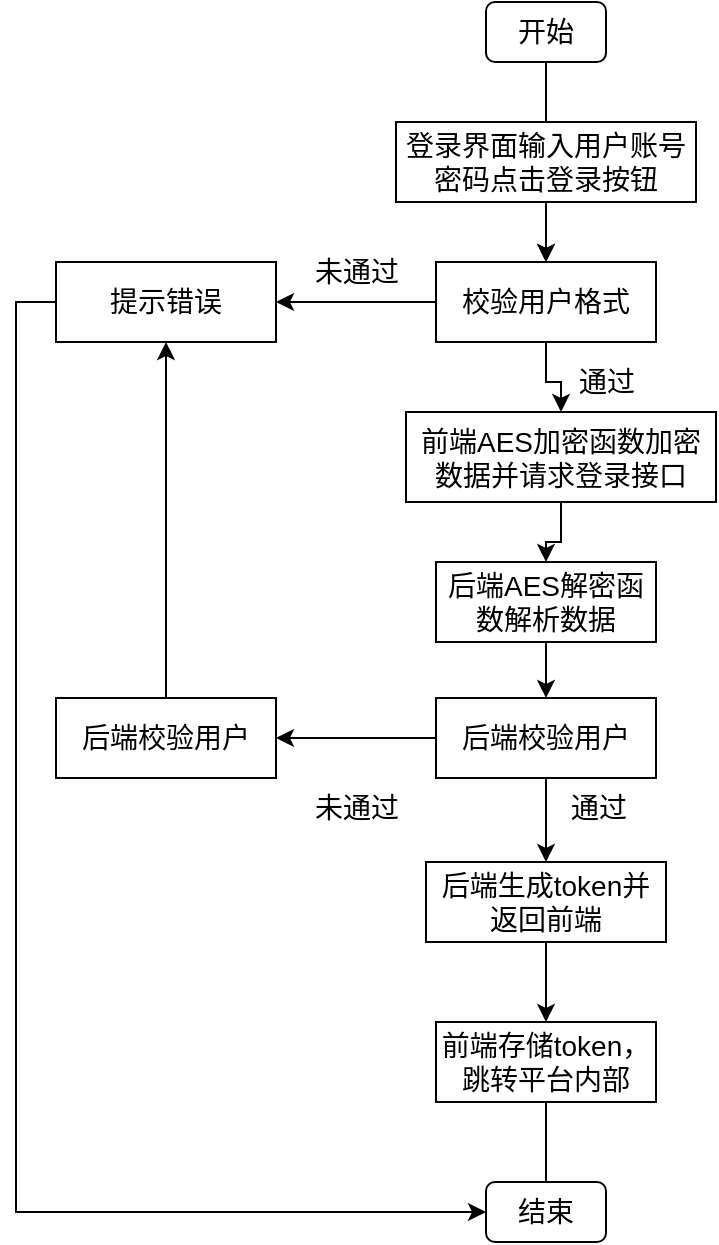 <mxfile version="24.0.7" type="github">
  <diagram name="第 1 页" id="zS2kIDN9kzWwSlrpy0Gv">
    <mxGraphModel dx="1621" dy="496" grid="1" gridSize="10" guides="1" tooltips="1" connect="1" arrows="1" fold="1" page="1" pageScale="1" pageWidth="827" pageHeight="1169" math="0" shadow="0">
      <root>
        <mxCell id="0" />
        <mxCell id="1" parent="0" />
        <mxCell id="F1aYnWfyG-mTrRzgXmfN-1" value="" style="edgeStyle=orthogonalEdgeStyle;rounded=0;orthogonalLoop=1;jettySize=auto;html=1;fontSize=14;" edge="1" parent="1" source="F1aYnWfyG-mTrRzgXmfN-2" target="F1aYnWfyG-mTrRzgXmfN-7">
          <mxGeometry relative="1" as="geometry" />
        </mxCell>
        <mxCell id="F1aYnWfyG-mTrRzgXmfN-2" value="开始" style="rounded=1;whiteSpace=wrap;html=1;fontSize=14;" vertex="1" parent="1">
          <mxGeometry x="65" y="380" width="60" height="30" as="geometry" />
        </mxCell>
        <mxCell id="F1aYnWfyG-mTrRzgXmfN-3" value="" style="edgeStyle=orthogonalEdgeStyle;rounded=0;orthogonalLoop=1;jettySize=auto;html=1;fontSize=14;" edge="1" parent="1" source="F1aYnWfyG-mTrRzgXmfN-4" target="F1aYnWfyG-mTrRzgXmfN-7">
          <mxGeometry relative="1" as="geometry" />
        </mxCell>
        <mxCell id="F1aYnWfyG-mTrRzgXmfN-4" value="登录界面输入用户账号密码点击登录按钮" style="rounded=0;whiteSpace=wrap;html=1;fontSize=14;" vertex="1" parent="1">
          <mxGeometry x="20" y="440" width="150" height="40" as="geometry" />
        </mxCell>
        <mxCell id="F1aYnWfyG-mTrRzgXmfN-5" value="" style="edgeStyle=orthogonalEdgeStyle;rounded=0;orthogonalLoop=1;jettySize=auto;html=1;fontSize=14;" edge="1" parent="1" source="F1aYnWfyG-mTrRzgXmfN-7" target="F1aYnWfyG-mTrRzgXmfN-9">
          <mxGeometry relative="1" as="geometry" />
        </mxCell>
        <mxCell id="F1aYnWfyG-mTrRzgXmfN-6" value="" style="edgeStyle=orthogonalEdgeStyle;rounded=0;orthogonalLoop=1;jettySize=auto;html=1;fontSize=14;" edge="1" parent="1" source="F1aYnWfyG-mTrRzgXmfN-7" target="F1aYnWfyG-mTrRzgXmfN-12">
          <mxGeometry relative="1" as="geometry" />
        </mxCell>
        <mxCell id="F1aYnWfyG-mTrRzgXmfN-7" value="校验用户格式" style="rounded=0;whiteSpace=wrap;html=1;fontSize=14;" vertex="1" parent="1">
          <mxGeometry x="40" y="510" width="110" height="40" as="geometry" />
        </mxCell>
        <mxCell id="F1aYnWfyG-mTrRzgXmfN-8" style="edgeStyle=orthogonalEdgeStyle;rounded=0;orthogonalLoop=1;jettySize=auto;html=1;exitX=0;exitY=0.5;exitDx=0;exitDy=0;entryX=0;entryY=0.5;entryDx=0;entryDy=0;fontSize=14;" edge="1" parent="1" source="F1aYnWfyG-mTrRzgXmfN-9" target="F1aYnWfyG-mTrRzgXmfN-25">
          <mxGeometry relative="1" as="geometry">
            <mxPoint x="-110" y="920" as="targetPoint" />
          </mxGeometry>
        </mxCell>
        <mxCell id="F1aYnWfyG-mTrRzgXmfN-9" value="提示错误" style="rounded=0;whiteSpace=wrap;html=1;fontSize=14;" vertex="1" parent="1">
          <mxGeometry x="-150" y="510" width="110" height="40" as="geometry" />
        </mxCell>
        <mxCell id="F1aYnWfyG-mTrRzgXmfN-10" value="未通过" style="text;html=1;align=center;verticalAlign=middle;resizable=0;points=[];autosize=1;strokeColor=none;fillColor=none;fontSize=14;" vertex="1" parent="1">
          <mxGeometry x="-35" y="500" width="70" height="30" as="geometry" />
        </mxCell>
        <mxCell id="F1aYnWfyG-mTrRzgXmfN-11" value="" style="edgeStyle=orthogonalEdgeStyle;rounded=0;orthogonalLoop=1;jettySize=auto;html=1;fontSize=14;" edge="1" parent="1" source="F1aYnWfyG-mTrRzgXmfN-12" target="F1aYnWfyG-mTrRzgXmfN-14">
          <mxGeometry relative="1" as="geometry" />
        </mxCell>
        <mxCell id="F1aYnWfyG-mTrRzgXmfN-12" value="前端AES加密函数加密数据并请求登录接口" style="rounded=0;whiteSpace=wrap;html=1;fontSize=14;" vertex="1" parent="1">
          <mxGeometry x="25" y="585" width="155" height="45" as="geometry" />
        </mxCell>
        <mxCell id="F1aYnWfyG-mTrRzgXmfN-13" value="" style="edgeStyle=orthogonalEdgeStyle;rounded=0;orthogonalLoop=1;jettySize=auto;html=1;fontSize=14;" edge="1" parent="1" source="F1aYnWfyG-mTrRzgXmfN-14" target="F1aYnWfyG-mTrRzgXmfN-17">
          <mxGeometry relative="1" as="geometry" />
        </mxCell>
        <mxCell id="F1aYnWfyG-mTrRzgXmfN-14" value="后端AES解密函数解析数据" style="rounded=0;whiteSpace=wrap;html=1;fontSize=14;" vertex="1" parent="1">
          <mxGeometry x="40" y="660" width="110" height="40" as="geometry" />
        </mxCell>
        <mxCell id="F1aYnWfyG-mTrRzgXmfN-15" value="" style="edgeStyle=orthogonalEdgeStyle;rounded=0;orthogonalLoop=1;jettySize=auto;html=1;fontSize=14;" edge="1" parent="1" source="F1aYnWfyG-mTrRzgXmfN-17" target="F1aYnWfyG-mTrRzgXmfN-19">
          <mxGeometry relative="1" as="geometry" />
        </mxCell>
        <mxCell id="F1aYnWfyG-mTrRzgXmfN-16" value="" style="edgeStyle=orthogonalEdgeStyle;rounded=0;orthogonalLoop=1;jettySize=auto;html=1;fontSize=14;" edge="1" parent="1" source="F1aYnWfyG-mTrRzgXmfN-17" target="F1aYnWfyG-mTrRzgXmfN-22">
          <mxGeometry relative="1" as="geometry" />
        </mxCell>
        <mxCell id="F1aYnWfyG-mTrRzgXmfN-17" value="后端校验用户" style="rounded=0;whiteSpace=wrap;html=1;fontSize=14;" vertex="1" parent="1">
          <mxGeometry x="40" y="728" width="110" height="40" as="geometry" />
        </mxCell>
        <mxCell id="F1aYnWfyG-mTrRzgXmfN-18" style="edgeStyle=orthogonalEdgeStyle;rounded=0;orthogonalLoop=1;jettySize=auto;html=1;exitX=0.5;exitY=0;exitDx=0;exitDy=0;entryX=0.5;entryY=1;entryDx=0;entryDy=0;fontSize=14;" edge="1" parent="1" source="F1aYnWfyG-mTrRzgXmfN-19" target="F1aYnWfyG-mTrRzgXmfN-9">
          <mxGeometry relative="1" as="geometry" />
        </mxCell>
        <mxCell id="F1aYnWfyG-mTrRzgXmfN-19" value="后端校验用户" style="rounded=0;whiteSpace=wrap;html=1;fontSize=14;" vertex="1" parent="1">
          <mxGeometry x="-150" y="728" width="110" height="40" as="geometry" />
        </mxCell>
        <mxCell id="F1aYnWfyG-mTrRzgXmfN-20" value="未通过" style="text;html=1;align=center;verticalAlign=middle;resizable=0;points=[];autosize=1;strokeColor=none;fillColor=none;fontSize=14;" vertex="1" parent="1">
          <mxGeometry x="-35" y="768" width="70" height="30" as="geometry" />
        </mxCell>
        <mxCell id="F1aYnWfyG-mTrRzgXmfN-21" value="" style="edgeStyle=orthogonalEdgeStyle;rounded=0;orthogonalLoop=1;jettySize=auto;html=1;fontSize=14;" edge="1" parent="1" source="F1aYnWfyG-mTrRzgXmfN-22" target="F1aYnWfyG-mTrRzgXmfN-24">
          <mxGeometry relative="1" as="geometry" />
        </mxCell>
        <mxCell id="F1aYnWfyG-mTrRzgXmfN-22" value="后端生成token并返回前端" style="rounded=0;whiteSpace=wrap;html=1;fontSize=14;" vertex="1" parent="1">
          <mxGeometry x="35" y="810" width="120" height="40" as="geometry" />
        </mxCell>
        <mxCell id="F1aYnWfyG-mTrRzgXmfN-23" value="" style="edgeStyle=orthogonalEdgeStyle;rounded=0;orthogonalLoop=1;jettySize=auto;html=1;endArrow=none;endFill=0;fontSize=14;" edge="1" parent="1" source="F1aYnWfyG-mTrRzgXmfN-24" target="F1aYnWfyG-mTrRzgXmfN-25">
          <mxGeometry relative="1" as="geometry" />
        </mxCell>
        <mxCell id="F1aYnWfyG-mTrRzgXmfN-24" value="前端存储token，跳转平台内部" style="rounded=0;whiteSpace=wrap;html=1;fontSize=14;" vertex="1" parent="1">
          <mxGeometry x="40" y="890" width="110" height="40" as="geometry" />
        </mxCell>
        <mxCell id="F1aYnWfyG-mTrRzgXmfN-25" value="结束" style="rounded=1;whiteSpace=wrap;html=1;fontSize=14;" vertex="1" parent="1">
          <mxGeometry x="65" y="970" width="60" height="30" as="geometry" />
        </mxCell>
        <mxCell id="F1aYnWfyG-mTrRzgXmfN-26" value="通过" style="text;html=1;align=center;verticalAlign=middle;resizable=0;points=[];autosize=1;strokeColor=none;fillColor=none;fontSize=14;" vertex="1" parent="1">
          <mxGeometry x="100" y="555" width="50" height="30" as="geometry" />
        </mxCell>
        <mxCell id="F1aYnWfyG-mTrRzgXmfN-27" value="通过" style="text;html=1;align=center;verticalAlign=middle;resizable=0;points=[];autosize=1;strokeColor=none;fillColor=none;fontSize=14;" vertex="1" parent="1">
          <mxGeometry x="96" y="768" width="50" height="30" as="geometry" />
        </mxCell>
      </root>
    </mxGraphModel>
  </diagram>
</mxfile>
